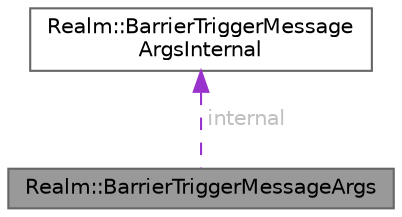 digraph "Realm::BarrierTriggerMessageArgs"
{
 // LATEX_PDF_SIZE
  bgcolor="transparent";
  edge [fontname=Helvetica,fontsize=10,labelfontname=Helvetica,labelfontsize=10];
  node [fontname=Helvetica,fontsize=10,shape=box,height=0.2,width=0.4];
  Node1 [id="Node000001",label="Realm::BarrierTriggerMessageArgs",height=0.2,width=0.4,color="gray40", fillcolor="grey60", style="filled", fontcolor="black",tooltip=" "];
  Node2 -> Node1 [id="edge1_Node000001_Node000002",dir="back",color="darkorchid3",style="dashed",tooltip=" ",label=" internal",fontcolor="grey" ];
  Node2 [id="Node000002",label="Realm::BarrierTriggerMessage\lArgsInternal",height=0.2,width=0.4,color="gray40", fillcolor="white", style="filled",URL="$structRealm_1_1BarrierTriggerMessageArgsInternal.html",tooltip=" "];
}
